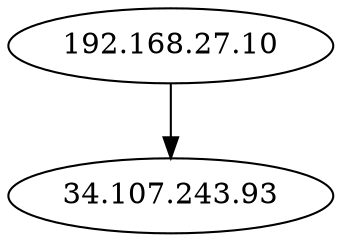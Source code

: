 digraph NWTraffic_update {
  "192.168.27.10" [degree=91, in_degree=0, out_degree=91, activity_score=1.00, total_connections=91];
  "34.107.243.93" [degree=3, in_degree=3, out_degree=0, activity_score=0.27, total_connections=3];
  "192.168.27.10" -> "34.107.243.93" [protocol_UNKNOWN=0.00,protocol_TCP=1.00,protocol_UDP=0.00,protocol_ICMP=0.00,timestamp_sin=0.77,timestamp_cos=-0.63,src_port_type=0.50,dst_port_type=0.00,conn_state_successful=0.00,conn_state_rejected_reset=0.00,conn_state_partial=0.00,conn_state_suspicious=0.00,conn_state_other=1.00,local_orig=1.00,local_resp=0.00,history_length=0.50,orig_bytes=0.24,resp_bytes=0.23,orig_pkts=0.08,resp_pkts=0.08,orig_ip_bytes=0.34,resp_ip_bytes=0.34,service_HTTP=0.00,service_FTP=0.00,service_SSH=0.00,service_DNS=0.00,service_UNKNOWN=1.00  ];
}
